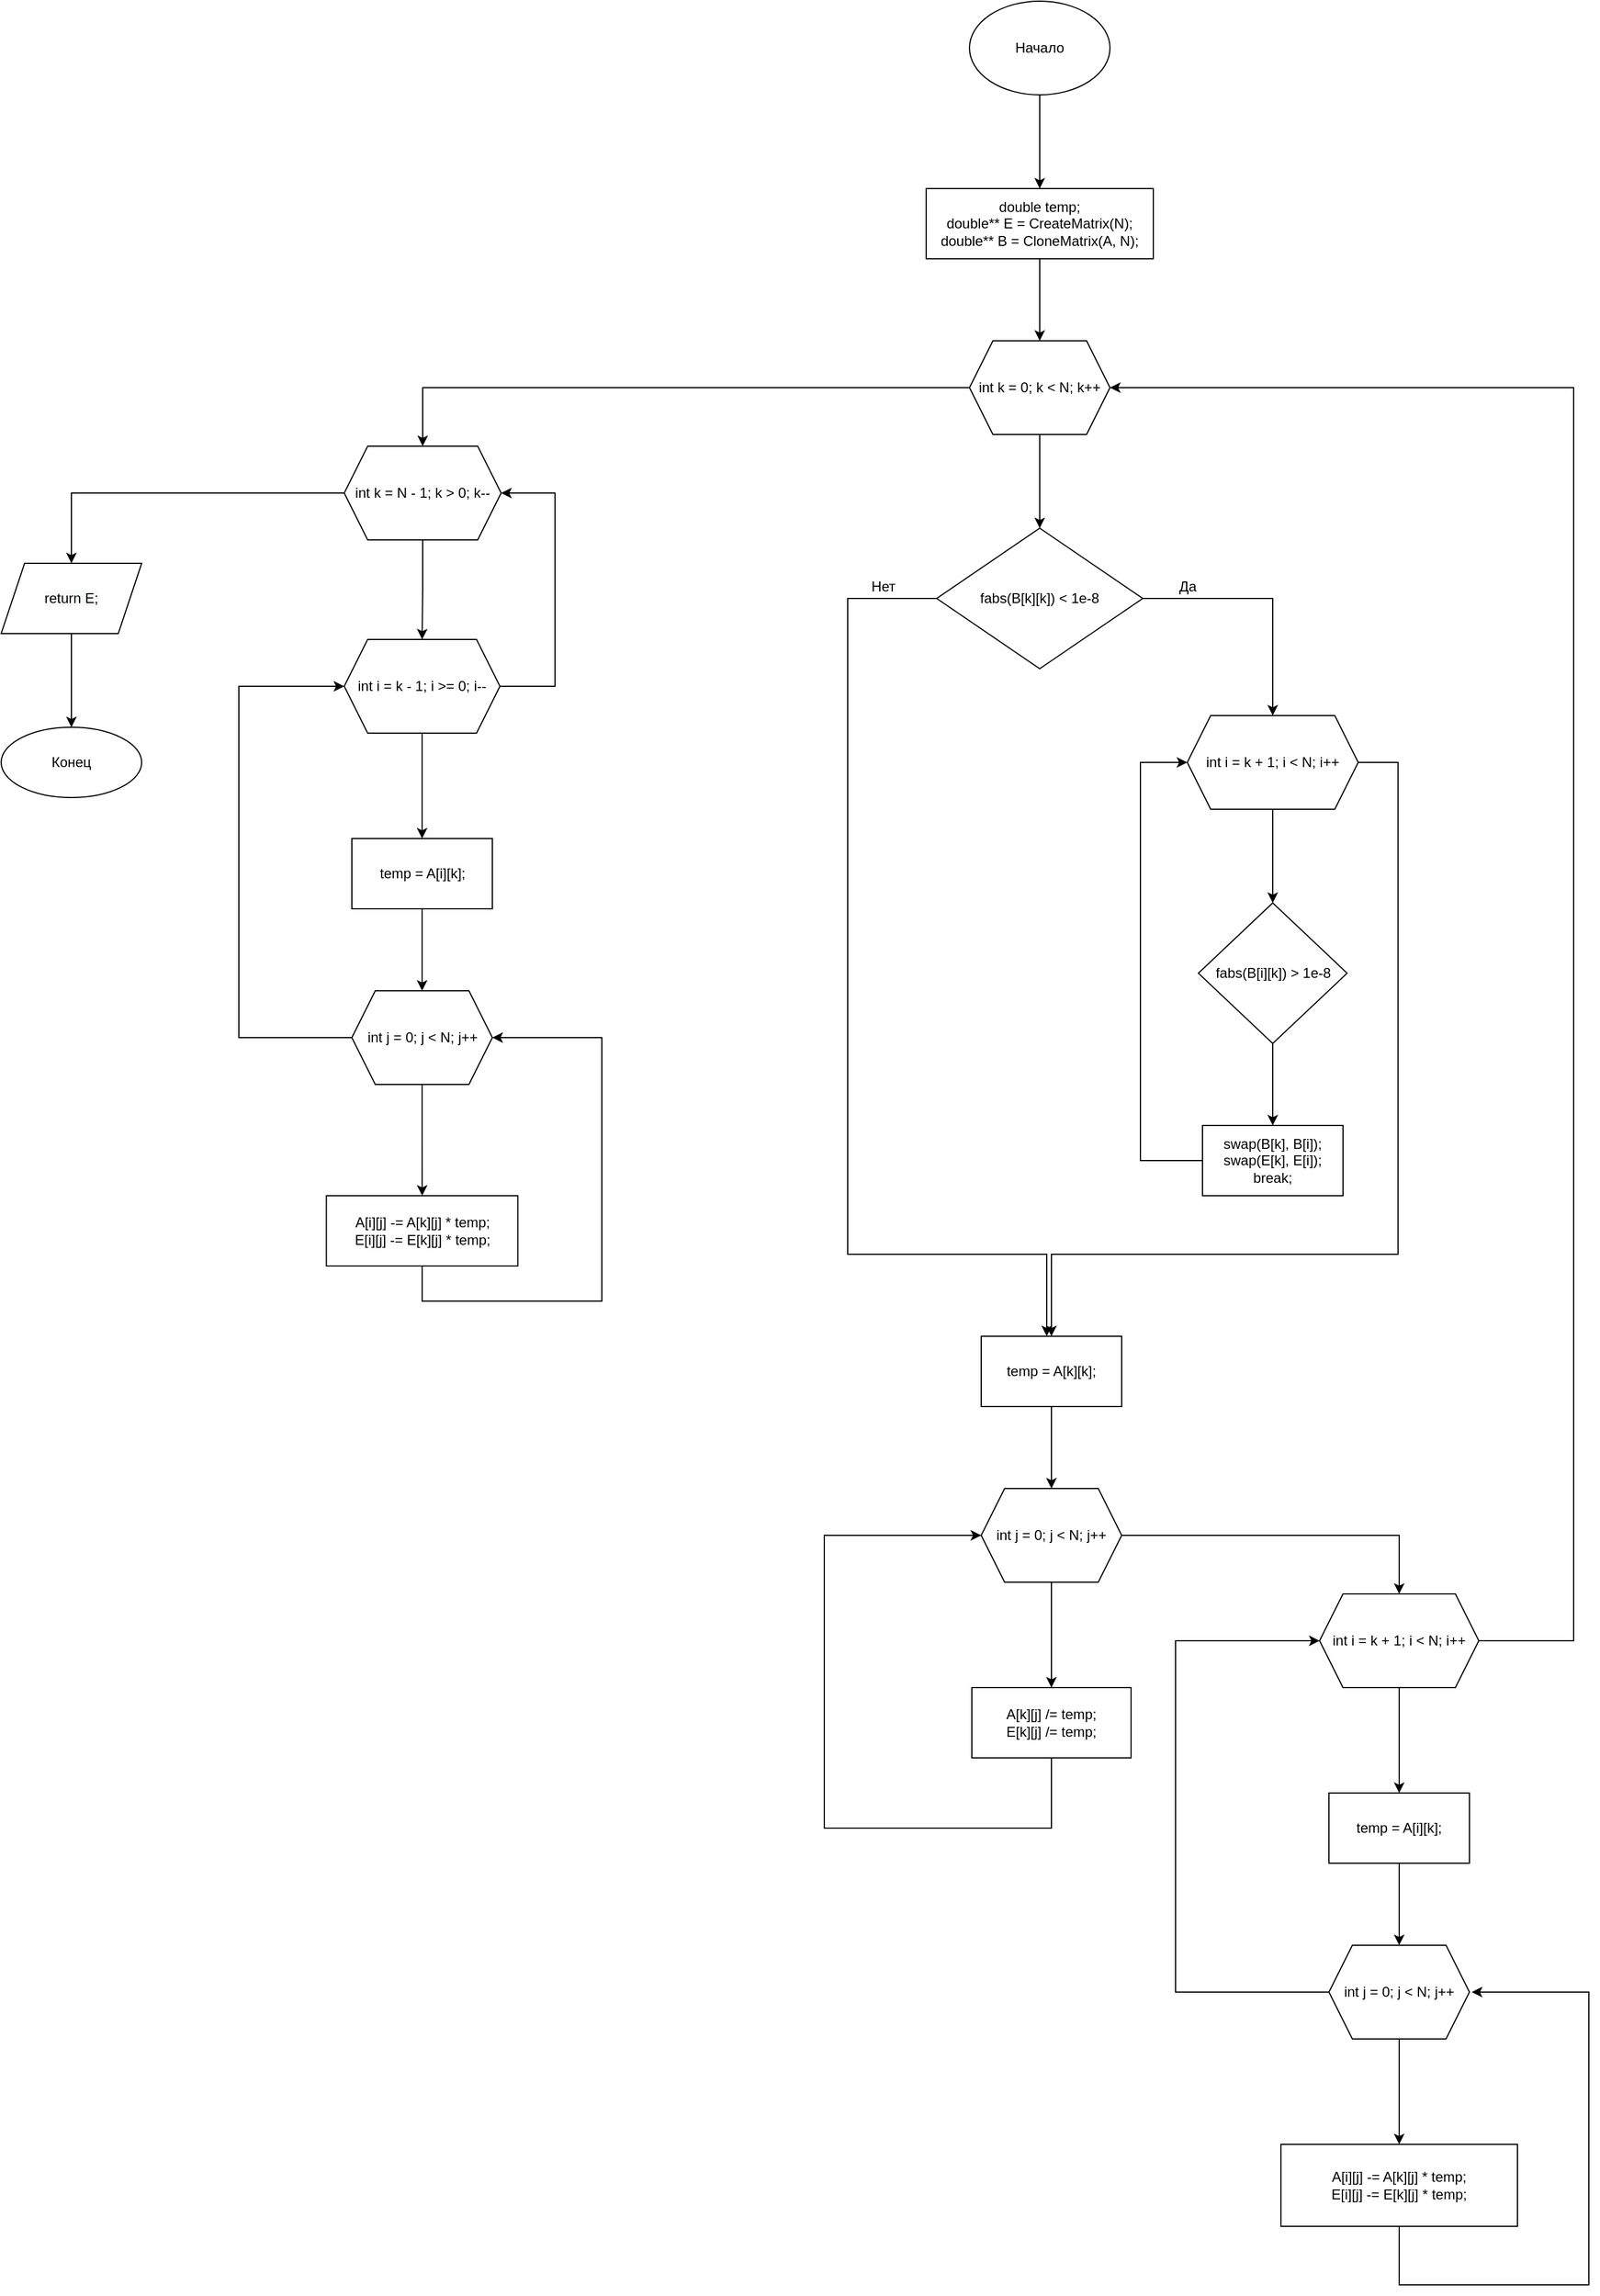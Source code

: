 <mxfile version="15.8.7" type="device"><diagram id="CCg6Cn7BKwWIXEwJkHFE" name="Страница 1"><mxGraphModel dx="3793" dy="1854" grid="1" gridSize="10" guides="1" tooltips="1" connect="1" arrows="1" fold="1" page="1" pageScale="1" pageWidth="827" pageHeight="1169" math="0" shadow="0"><root><mxCell id="0"/><mxCell id="1" parent="0"/><mxCell id="Pc_EgbvvLccl8-ttoU3s-3" value="" style="edgeStyle=orthogonalEdgeStyle;rounded=0;orthogonalLoop=1;jettySize=auto;html=1;" parent="1" source="Pc_EgbvvLccl8-ttoU3s-1" target="Pc_EgbvvLccl8-ttoU3s-2" edge="1"><mxGeometry relative="1" as="geometry"/></mxCell><mxCell id="Pc_EgbvvLccl8-ttoU3s-1" value="Начало" style="ellipse;whiteSpace=wrap;html=1;" parent="1" vertex="1"><mxGeometry x="354" y="40" width="120" height="80" as="geometry"/></mxCell><mxCell id="Pc_EgbvvLccl8-ttoU3s-5" value="" style="edgeStyle=orthogonalEdgeStyle;rounded=0;orthogonalLoop=1;jettySize=auto;html=1;" parent="1" source="Pc_EgbvvLccl8-ttoU3s-2" target="Pc_EgbvvLccl8-ttoU3s-4" edge="1"><mxGeometry relative="1" as="geometry"/></mxCell><mxCell id="Pc_EgbvvLccl8-ttoU3s-2" value="double temp;&lt;br&gt;double** E = CreateMatrix(N);&lt;br&gt;&amp;nbsp;double** B = CloneMatrix(A, N);&amp;nbsp;" style="whiteSpace=wrap;html=1;" parent="1" vertex="1"><mxGeometry x="317" y="200" width="194" height="60" as="geometry"/></mxCell><mxCell id="Pc_EgbvvLccl8-ttoU3s-30" value="" style="edgeStyle=orthogonalEdgeStyle;rounded=0;orthogonalLoop=1;jettySize=auto;html=1;" parent="1" source="Pc_EgbvvLccl8-ttoU3s-4" target="Pc_EgbvvLccl8-ttoU3s-29" edge="1"><mxGeometry relative="1" as="geometry"/></mxCell><mxCell id="ARcgjo5axp6coC9UMHIu-2" value="" style="edgeStyle=orthogonalEdgeStyle;rounded=0;orthogonalLoop=1;jettySize=auto;html=1;" edge="1" parent="1" source="Pc_EgbvvLccl8-ttoU3s-4" target="ARcgjo5axp6coC9UMHIu-1"><mxGeometry relative="1" as="geometry"/></mxCell><mxCell id="Pc_EgbvvLccl8-ttoU3s-4" value="int k = 0; k &lt; N; k++" style="shape=hexagon;perimeter=hexagonPerimeter2;whiteSpace=wrap;html=1;fixedSize=1;" parent="1" vertex="1"><mxGeometry x="354" y="330" width="120" height="80" as="geometry"/></mxCell><mxCell id="Pc_EgbvvLccl8-ttoU3s-9" value="" style="edgeStyle=orthogonalEdgeStyle;rounded=0;orthogonalLoop=1;jettySize=auto;html=1;" parent="1" source="Pc_EgbvvLccl8-ttoU3s-6" target="Pc_EgbvvLccl8-ttoU3s-8" edge="1"><mxGeometry relative="1" as="geometry"/></mxCell><mxCell id="Pc_EgbvvLccl8-ttoU3s-6" value="temp = A[k][k];" style="whiteSpace=wrap;html=1;" parent="1" vertex="1"><mxGeometry x="364" y="1180" width="120" height="60" as="geometry"/></mxCell><mxCell id="Pc_EgbvvLccl8-ttoU3s-11" value="" style="edgeStyle=orthogonalEdgeStyle;rounded=0;orthogonalLoop=1;jettySize=auto;html=1;" parent="1" source="Pc_EgbvvLccl8-ttoU3s-8" target="Pc_EgbvvLccl8-ttoU3s-10" edge="1"><mxGeometry relative="1" as="geometry"/></mxCell><mxCell id="Pc_EgbvvLccl8-ttoU3s-17" value="" style="edgeStyle=orthogonalEdgeStyle;rounded=0;orthogonalLoop=1;jettySize=auto;html=1;" parent="1" source="Pc_EgbvvLccl8-ttoU3s-8" target="Pc_EgbvvLccl8-ttoU3s-16" edge="1"><mxGeometry relative="1" as="geometry"/></mxCell><mxCell id="Pc_EgbvvLccl8-ttoU3s-8" value="int j = 0; j &lt; N; j++" style="shape=hexagon;perimeter=hexagonPerimeter2;whiteSpace=wrap;html=1;fixedSize=1;" parent="1" vertex="1"><mxGeometry x="364" y="1310" width="120" height="80" as="geometry"/></mxCell><mxCell id="Pc_EgbvvLccl8-ttoU3s-14" style="edgeStyle=orthogonalEdgeStyle;rounded=0;orthogonalLoop=1;jettySize=auto;html=1;entryX=0;entryY=0.5;entryDx=0;entryDy=0;" parent="1" source="Pc_EgbvvLccl8-ttoU3s-10" target="Pc_EgbvvLccl8-ttoU3s-8" edge="1"><mxGeometry relative="1" as="geometry"><mxPoint x="240" y="1340" as="targetPoint"/><Array as="points"><mxPoint x="424" y="1600"/><mxPoint x="230" y="1600"/><mxPoint x="230" y="1350"/></Array></mxGeometry></mxCell><mxCell id="Pc_EgbvvLccl8-ttoU3s-10" value="A[k][j] /= temp;&lt;br&gt;E[k][j] /= temp;" style="whiteSpace=wrap;html=1;" parent="1" vertex="1"><mxGeometry x="356" y="1480" width="136" height="60" as="geometry"/></mxCell><mxCell id="Pc_EgbvvLccl8-ttoU3s-19" value="" style="edgeStyle=orthogonalEdgeStyle;rounded=0;orthogonalLoop=1;jettySize=auto;html=1;" parent="1" source="Pc_EgbvvLccl8-ttoU3s-16" target="Pc_EgbvvLccl8-ttoU3s-18" edge="1"><mxGeometry relative="1" as="geometry"/></mxCell><mxCell id="ARcgjo5axp6coC9UMHIu-15" style="edgeStyle=orthogonalEdgeStyle;rounded=0;orthogonalLoop=1;jettySize=auto;html=1;entryX=1;entryY=0.5;entryDx=0;entryDy=0;" edge="1" parent="1" source="Pc_EgbvvLccl8-ttoU3s-16" target="Pc_EgbvvLccl8-ttoU3s-4"><mxGeometry relative="1" as="geometry"><mxPoint x="880" y="370" as="targetPoint"/><Array as="points"><mxPoint x="870" y="1440"/><mxPoint x="870" y="370"/></Array></mxGeometry></mxCell><mxCell id="Pc_EgbvvLccl8-ttoU3s-16" value="int i = k + 1; i &lt; N; i++" style="shape=hexagon;perimeter=hexagonPerimeter2;whiteSpace=wrap;html=1;fixedSize=1;" parent="1" vertex="1"><mxGeometry x="653" y="1400" width="136" height="80" as="geometry"/></mxCell><mxCell id="Pc_EgbvvLccl8-ttoU3s-21" value="" style="edgeStyle=orthogonalEdgeStyle;rounded=0;orthogonalLoop=1;jettySize=auto;html=1;" parent="1" source="Pc_EgbvvLccl8-ttoU3s-18" target="Pc_EgbvvLccl8-ttoU3s-20" edge="1"><mxGeometry relative="1" as="geometry"/></mxCell><mxCell id="Pc_EgbvvLccl8-ttoU3s-18" value="temp = A[i][k];" style="whiteSpace=wrap;html=1;" parent="1" vertex="1"><mxGeometry x="661" y="1570" width="120" height="60" as="geometry"/></mxCell><mxCell id="Pc_EgbvvLccl8-ttoU3s-23" value="" style="edgeStyle=orthogonalEdgeStyle;rounded=0;orthogonalLoop=1;jettySize=auto;html=1;" parent="1" source="Pc_EgbvvLccl8-ttoU3s-20" target="Pc_EgbvvLccl8-ttoU3s-22" edge="1"><mxGeometry relative="1" as="geometry"/></mxCell><mxCell id="Pc_EgbvvLccl8-ttoU3s-26" style="edgeStyle=orthogonalEdgeStyle;rounded=0;orthogonalLoop=1;jettySize=auto;html=1;entryX=0;entryY=0.5;entryDx=0;entryDy=0;" parent="1" source="Pc_EgbvvLccl8-ttoU3s-20" target="Pc_EgbvvLccl8-ttoU3s-16" edge="1"><mxGeometry relative="1" as="geometry"><mxPoint x="560" y="1440" as="targetPoint"/><Array as="points"><mxPoint x="530" y="1740"/><mxPoint x="530" y="1440"/></Array></mxGeometry></mxCell><mxCell id="Pc_EgbvvLccl8-ttoU3s-20" value="int j = 0; j &lt; N; j++" style="shape=hexagon;perimeter=hexagonPerimeter2;whiteSpace=wrap;html=1;fixedSize=1;" parent="1" vertex="1"><mxGeometry x="661" y="1700" width="120" height="80" as="geometry"/></mxCell><mxCell id="Pc_EgbvvLccl8-ttoU3s-24" style="edgeStyle=orthogonalEdgeStyle;rounded=0;orthogonalLoop=1;jettySize=auto;html=1;" parent="1" source="Pc_EgbvvLccl8-ttoU3s-22" edge="1"><mxGeometry relative="1" as="geometry"><mxPoint x="783" y="1740" as="targetPoint"/><Array as="points"><mxPoint x="721" y="1990"/><mxPoint x="883" y="1990"/><mxPoint x="883" y="1740"/></Array></mxGeometry></mxCell><mxCell id="Pc_EgbvvLccl8-ttoU3s-22" value="A[i][j] -= A[k][j] * temp;&lt;br&gt;E[i][j] -= E[k][j] * temp;" style="whiteSpace=wrap;html=1;" parent="1" vertex="1"><mxGeometry x="620" y="1870" width="202" height="70" as="geometry"/></mxCell><mxCell id="Pc_EgbvvLccl8-ttoU3s-32" value="" style="edgeStyle=orthogonalEdgeStyle;rounded=0;orthogonalLoop=1;jettySize=auto;html=1;" parent="1" source="Pc_EgbvvLccl8-ttoU3s-29" target="Pc_EgbvvLccl8-ttoU3s-31" edge="1"><mxGeometry relative="1" as="geometry"/></mxCell><mxCell id="Pc_EgbvvLccl8-ttoU3s-50" value="" style="edgeStyle=orthogonalEdgeStyle;rounded=0;orthogonalLoop=1;jettySize=auto;html=1;" parent="1" source="Pc_EgbvvLccl8-ttoU3s-29" target="Pc_EgbvvLccl8-ttoU3s-49" edge="1"><mxGeometry relative="1" as="geometry"/></mxCell><mxCell id="Pc_EgbvvLccl8-ttoU3s-29" value="int k = N - 1; k &gt; 0; k--" style="shape=hexagon;perimeter=hexagonPerimeter2;whiteSpace=wrap;html=1;fixedSize=1;" parent="1" vertex="1"><mxGeometry x="-180" y="420" width="134" height="80" as="geometry"/></mxCell><mxCell id="Pc_EgbvvLccl8-ttoU3s-35" value="" style="edgeStyle=orthogonalEdgeStyle;rounded=0;orthogonalLoop=1;jettySize=auto;html=1;" parent="1" source="Pc_EgbvvLccl8-ttoU3s-31" target="Pc_EgbvvLccl8-ttoU3s-34" edge="1"><mxGeometry relative="1" as="geometry"/></mxCell><mxCell id="Pc_EgbvvLccl8-ttoU3s-42" style="edgeStyle=orthogonalEdgeStyle;rounded=0;orthogonalLoop=1;jettySize=auto;html=1;exitX=1;exitY=0.5;exitDx=0;exitDy=0;entryX=1;entryY=0.5;entryDx=0;entryDy=0;" parent="1" source="Pc_EgbvvLccl8-ttoU3s-31" target="Pc_EgbvvLccl8-ttoU3s-29" edge="1"><mxGeometry relative="1" as="geometry"><mxPoint x="10" y="460" as="targetPoint"/><Array as="points"><mxPoint y="625"/><mxPoint y="460"/></Array></mxGeometry></mxCell><mxCell id="Pc_EgbvvLccl8-ttoU3s-31" value="int i = k - 1; i &gt;= 0; i--" style="shape=hexagon;perimeter=hexagonPerimeter2;whiteSpace=wrap;html=1;fixedSize=1;" parent="1" vertex="1"><mxGeometry x="-180" y="585" width="133" height="80" as="geometry"/></mxCell><mxCell id="Pc_EgbvvLccl8-ttoU3s-37" value="" style="edgeStyle=orthogonalEdgeStyle;rounded=0;orthogonalLoop=1;jettySize=auto;html=1;" parent="1" source="Pc_EgbvvLccl8-ttoU3s-34" target="Pc_EgbvvLccl8-ttoU3s-36" edge="1"><mxGeometry relative="1" as="geometry"/></mxCell><mxCell id="Pc_EgbvvLccl8-ttoU3s-34" value="temp = A[i][k];" style="whiteSpace=wrap;html=1;" parent="1" vertex="1"><mxGeometry x="-173.5" y="755" width="120" height="60" as="geometry"/></mxCell><mxCell id="Pc_EgbvvLccl8-ttoU3s-39" value="" style="edgeStyle=orthogonalEdgeStyle;rounded=0;orthogonalLoop=1;jettySize=auto;html=1;" parent="1" source="Pc_EgbvvLccl8-ttoU3s-36" target="Pc_EgbvvLccl8-ttoU3s-38" edge="1"><mxGeometry relative="1" as="geometry"/></mxCell><mxCell id="Pc_EgbvvLccl8-ttoU3s-41" style="edgeStyle=orthogonalEdgeStyle;rounded=0;orthogonalLoop=1;jettySize=auto;html=1;entryX=0;entryY=0.5;entryDx=0;entryDy=0;" parent="1" source="Pc_EgbvvLccl8-ttoU3s-36" target="Pc_EgbvvLccl8-ttoU3s-31" edge="1"><mxGeometry relative="1" as="geometry"><mxPoint x="-290.0" y="620" as="targetPoint"/><Array as="points"><mxPoint x="-270" y="925"/><mxPoint x="-270" y="625"/></Array></mxGeometry></mxCell><mxCell id="Pc_EgbvvLccl8-ttoU3s-36" value="int j = 0; j &lt; N; j++" style="shape=hexagon;perimeter=hexagonPerimeter2;whiteSpace=wrap;html=1;fixedSize=1;" parent="1" vertex="1"><mxGeometry x="-173.5" y="885" width="120" height="80" as="geometry"/></mxCell><mxCell id="Pc_EgbvvLccl8-ttoU3s-40" style="edgeStyle=orthogonalEdgeStyle;rounded=0;orthogonalLoop=1;jettySize=auto;html=1;entryX=1;entryY=0.5;entryDx=0;entryDy=0;" parent="1" source="Pc_EgbvvLccl8-ttoU3s-38" target="Pc_EgbvvLccl8-ttoU3s-36" edge="1"><mxGeometry relative="1" as="geometry"><mxPoint x="40" y="920" as="targetPoint"/><Array as="points"><mxPoint x="-113" y="1150"/><mxPoint x="40" y="1150"/><mxPoint x="40" y="925"/></Array></mxGeometry></mxCell><mxCell id="Pc_EgbvvLccl8-ttoU3s-38" value="A[i][j] -= A[k][j] * temp;&lt;br&gt;E[i][j] -= E[k][j] * temp;" style="whiteSpace=wrap;html=1;" parent="1" vertex="1"><mxGeometry x="-195.25" y="1060" width="163.5" height="60" as="geometry"/></mxCell><mxCell id="Pc_EgbvvLccl8-ttoU3s-52" value="" style="edgeStyle=orthogonalEdgeStyle;rounded=0;orthogonalLoop=1;jettySize=auto;html=1;" parent="1" source="Pc_EgbvvLccl8-ttoU3s-49" target="Pc_EgbvvLccl8-ttoU3s-51" edge="1"><mxGeometry relative="1" as="geometry"/></mxCell><mxCell id="Pc_EgbvvLccl8-ttoU3s-49" value="&#10;&#10;&lt;span style=&quot;color: rgb(0, 0, 0); font-family: helvetica; font-size: 12px; font-style: normal; font-weight: 400; letter-spacing: normal; text-align: center; text-indent: 0px; text-transform: none; word-spacing: 0px; background-color: rgb(248, 249, 250); display: inline; float: none;&quot;&gt;return E;&lt;/span&gt;&#10;&#10;" style="shape=parallelogram;perimeter=parallelogramPerimeter;whiteSpace=wrap;html=1;fixedSize=1;" parent="1" vertex="1"><mxGeometry x="-473" y="520" width="120" height="60" as="geometry"/></mxCell><mxCell id="Pc_EgbvvLccl8-ttoU3s-51" value="Конец" style="ellipse;whiteSpace=wrap;html=1;" parent="1" vertex="1"><mxGeometry x="-473" y="660" width="120" height="60" as="geometry"/></mxCell><mxCell id="ARcgjo5axp6coC9UMHIu-4" value="" style="edgeStyle=orthogonalEdgeStyle;rounded=0;orthogonalLoop=1;jettySize=auto;html=1;" edge="1" parent="1" source="ARcgjo5axp6coC9UMHIu-1" target="ARcgjo5axp6coC9UMHIu-3"><mxGeometry relative="1" as="geometry"/></mxCell><mxCell id="ARcgjo5axp6coC9UMHIu-11" style="edgeStyle=orthogonalEdgeStyle;rounded=0;orthogonalLoop=1;jettySize=auto;html=1;" edge="1" parent="1" source="ARcgjo5axp6coC9UMHIu-1"><mxGeometry relative="1" as="geometry"><mxPoint x="420" y="1180" as="targetPoint"/><Array as="points"><mxPoint x="250" y="550"/><mxPoint x="250" y="1110"/><mxPoint x="420" y="1110"/></Array></mxGeometry></mxCell><mxCell id="ARcgjo5axp6coC9UMHIu-1" value="fabs(B[k][k]) &lt; 1e-8" style="rhombus;whiteSpace=wrap;html=1;" vertex="1" parent="1"><mxGeometry x="326" y="490" width="176" height="120" as="geometry"/></mxCell><mxCell id="ARcgjo5axp6coC9UMHIu-6" value="" style="edgeStyle=orthogonalEdgeStyle;rounded=0;orthogonalLoop=1;jettySize=auto;html=1;" edge="1" parent="1" source="ARcgjo5axp6coC9UMHIu-3" target="ARcgjo5axp6coC9UMHIu-5"><mxGeometry relative="1" as="geometry"/></mxCell><mxCell id="ARcgjo5axp6coC9UMHIu-12" style="edgeStyle=orthogonalEdgeStyle;rounded=0;orthogonalLoop=1;jettySize=auto;html=1;entryX=0.5;entryY=0;entryDx=0;entryDy=0;" edge="1" parent="1" source="ARcgjo5axp6coC9UMHIu-3" target="Pc_EgbvvLccl8-ttoU3s-6"><mxGeometry relative="1" as="geometry"><mxPoint x="430" y="1110" as="targetPoint"/><Array as="points"><mxPoint x="720" y="690"/><mxPoint x="720" y="1110"/><mxPoint x="424" y="1110"/></Array></mxGeometry></mxCell><mxCell id="ARcgjo5axp6coC9UMHIu-3" value="int i = k + 1; i &amp;lt; N; i++" style="shape=hexagon;perimeter=hexagonPerimeter2;whiteSpace=wrap;html=1;fixedSize=1;" vertex="1" parent="1"><mxGeometry x="540" y="650" width="146" height="80" as="geometry"/></mxCell><mxCell id="ARcgjo5axp6coC9UMHIu-8" value="" style="edgeStyle=orthogonalEdgeStyle;rounded=0;orthogonalLoop=1;jettySize=auto;html=1;" edge="1" parent="1" source="ARcgjo5axp6coC9UMHIu-5" target="ARcgjo5axp6coC9UMHIu-7"><mxGeometry relative="1" as="geometry"/></mxCell><mxCell id="ARcgjo5axp6coC9UMHIu-5" value="fabs(B[i][k]) &gt; 1e-8" style="rhombus;whiteSpace=wrap;html=1;" vertex="1" parent="1"><mxGeometry x="549.5" y="810" width="127" height="120" as="geometry"/></mxCell><mxCell id="ARcgjo5axp6coC9UMHIu-9" style="edgeStyle=orthogonalEdgeStyle;rounded=0;orthogonalLoop=1;jettySize=auto;html=1;entryX=0;entryY=0.5;entryDx=0;entryDy=0;" edge="1" parent="1" source="ARcgjo5axp6coC9UMHIu-7" target="ARcgjo5axp6coC9UMHIu-3"><mxGeometry relative="1" as="geometry"><mxPoint x="490" y="680" as="targetPoint"/><Array as="points"><mxPoint x="500" y="1030"/><mxPoint x="500" y="690"/></Array></mxGeometry></mxCell><mxCell id="ARcgjo5axp6coC9UMHIu-7" value="swap(B[k], B[i]);&lt;br&gt;swap(E[k], E[i]);&lt;br&gt;break;" style="whiteSpace=wrap;html=1;" vertex="1" parent="1"><mxGeometry x="553" y="1000" width="120" height="60" as="geometry"/></mxCell><mxCell id="ARcgjo5axp6coC9UMHIu-13" value="Да" style="text;html=1;align=center;verticalAlign=middle;resizable=0;points=[];autosize=1;strokeColor=none;fillColor=none;" vertex="1" parent="1"><mxGeometry x="525" y="530" width="30" height="20" as="geometry"/></mxCell><mxCell id="ARcgjo5axp6coC9UMHIu-14" value="Нет" style="text;html=1;align=center;verticalAlign=middle;resizable=0;points=[];autosize=1;strokeColor=none;fillColor=none;" vertex="1" parent="1"><mxGeometry x="260" y="530" width="40" height="20" as="geometry"/></mxCell></root></mxGraphModel></diagram></mxfile>